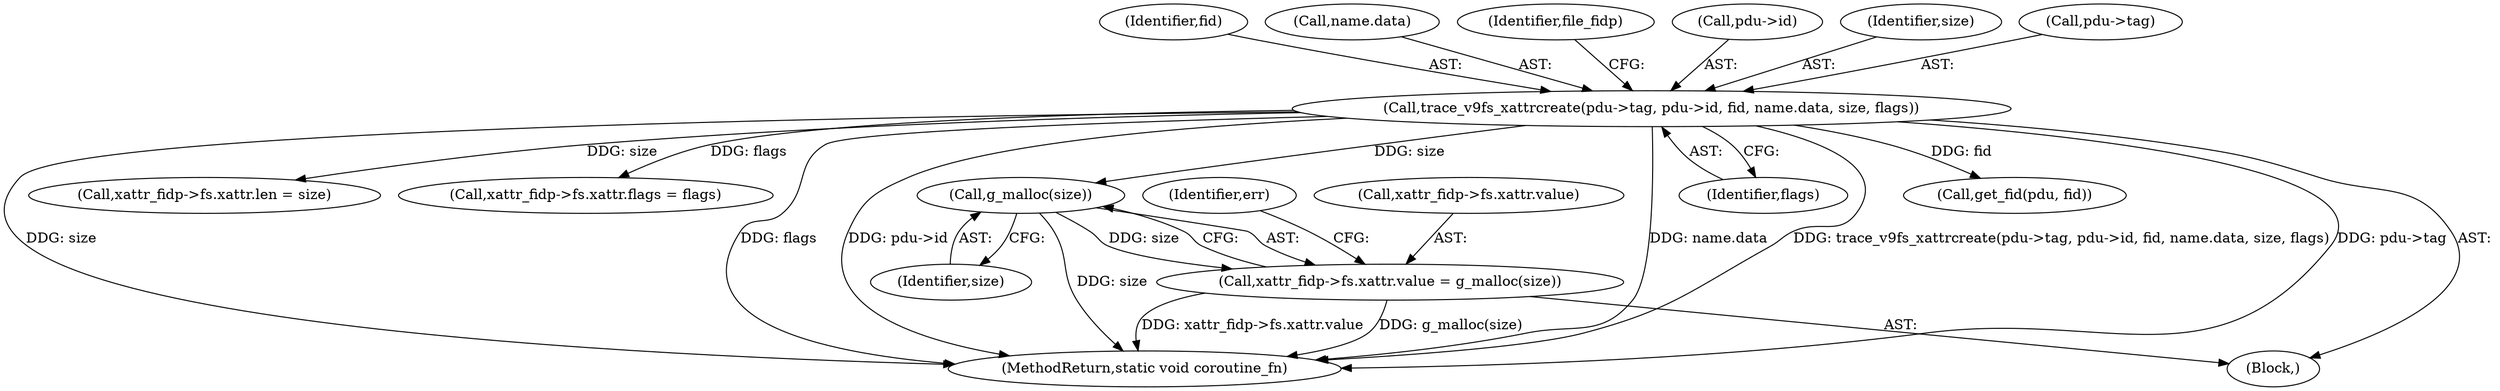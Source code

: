 digraph "0_qemu_eb687602853b4ae656e9236ee4222609f3a6887d@API" {
"1000236" [label="(Call,g_malloc(size))"];
"1000145" [label="(Call,trace_v9fs_xattrcreate(pdu->tag, pdu->id, fid, name.data, size, flags))"];
"1000228" [label="(Call,xattr_fidp->fs.xattr.value = g_malloc(size))"];
"1000190" [label="(Call,xattr_fidp->fs.xattr.len = size)"];
"1000145" [label="(Call,trace_v9fs_xattrcreate(pdu->tag, pdu->id, fid, name.data, size, flags))"];
"1000152" [label="(Identifier,fid)"];
"1000237" [label="(Identifier,size)"];
"1000153" [label="(Call,name.data)"];
"1000199" [label="(Call,xattr_fidp->fs.xattr.flags = flags)"];
"1000229" [label="(Call,xattr_fidp->fs.xattr.value)"];
"1000159" [label="(Identifier,file_fidp)"];
"1000149" [label="(Call,pdu->id)"];
"1000236" [label="(Call,g_malloc(size))"];
"1000251" [label="(MethodReturn,static void coroutine_fn)"];
"1000156" [label="(Identifier,size)"];
"1000239" [label="(Identifier,err)"];
"1000157" [label="(Identifier,flags)"];
"1000146" [label="(Call,pdu->tag)"];
"1000103" [label="(Block,)"];
"1000228" [label="(Call,xattr_fidp->fs.xattr.value = g_malloc(size))"];
"1000160" [label="(Call,get_fid(pdu, fid))"];
"1000236" -> "1000228"  [label="AST: "];
"1000236" -> "1000237"  [label="CFG: "];
"1000237" -> "1000236"  [label="AST: "];
"1000228" -> "1000236"  [label="CFG: "];
"1000236" -> "1000251"  [label="DDG: size"];
"1000236" -> "1000228"  [label="DDG: size"];
"1000145" -> "1000236"  [label="DDG: size"];
"1000145" -> "1000103"  [label="AST: "];
"1000145" -> "1000157"  [label="CFG: "];
"1000146" -> "1000145"  [label="AST: "];
"1000149" -> "1000145"  [label="AST: "];
"1000152" -> "1000145"  [label="AST: "];
"1000153" -> "1000145"  [label="AST: "];
"1000156" -> "1000145"  [label="AST: "];
"1000157" -> "1000145"  [label="AST: "];
"1000159" -> "1000145"  [label="CFG: "];
"1000145" -> "1000251"  [label="DDG: size"];
"1000145" -> "1000251"  [label="DDG: flags"];
"1000145" -> "1000251"  [label="DDG: pdu->id"];
"1000145" -> "1000251"  [label="DDG: name.data"];
"1000145" -> "1000251"  [label="DDG: trace_v9fs_xattrcreate(pdu->tag, pdu->id, fid, name.data, size, flags)"];
"1000145" -> "1000251"  [label="DDG: pdu->tag"];
"1000145" -> "1000160"  [label="DDG: fid"];
"1000145" -> "1000190"  [label="DDG: size"];
"1000145" -> "1000199"  [label="DDG: flags"];
"1000228" -> "1000103"  [label="AST: "];
"1000229" -> "1000228"  [label="AST: "];
"1000239" -> "1000228"  [label="CFG: "];
"1000228" -> "1000251"  [label="DDG: g_malloc(size)"];
"1000228" -> "1000251"  [label="DDG: xattr_fidp->fs.xattr.value"];
}

